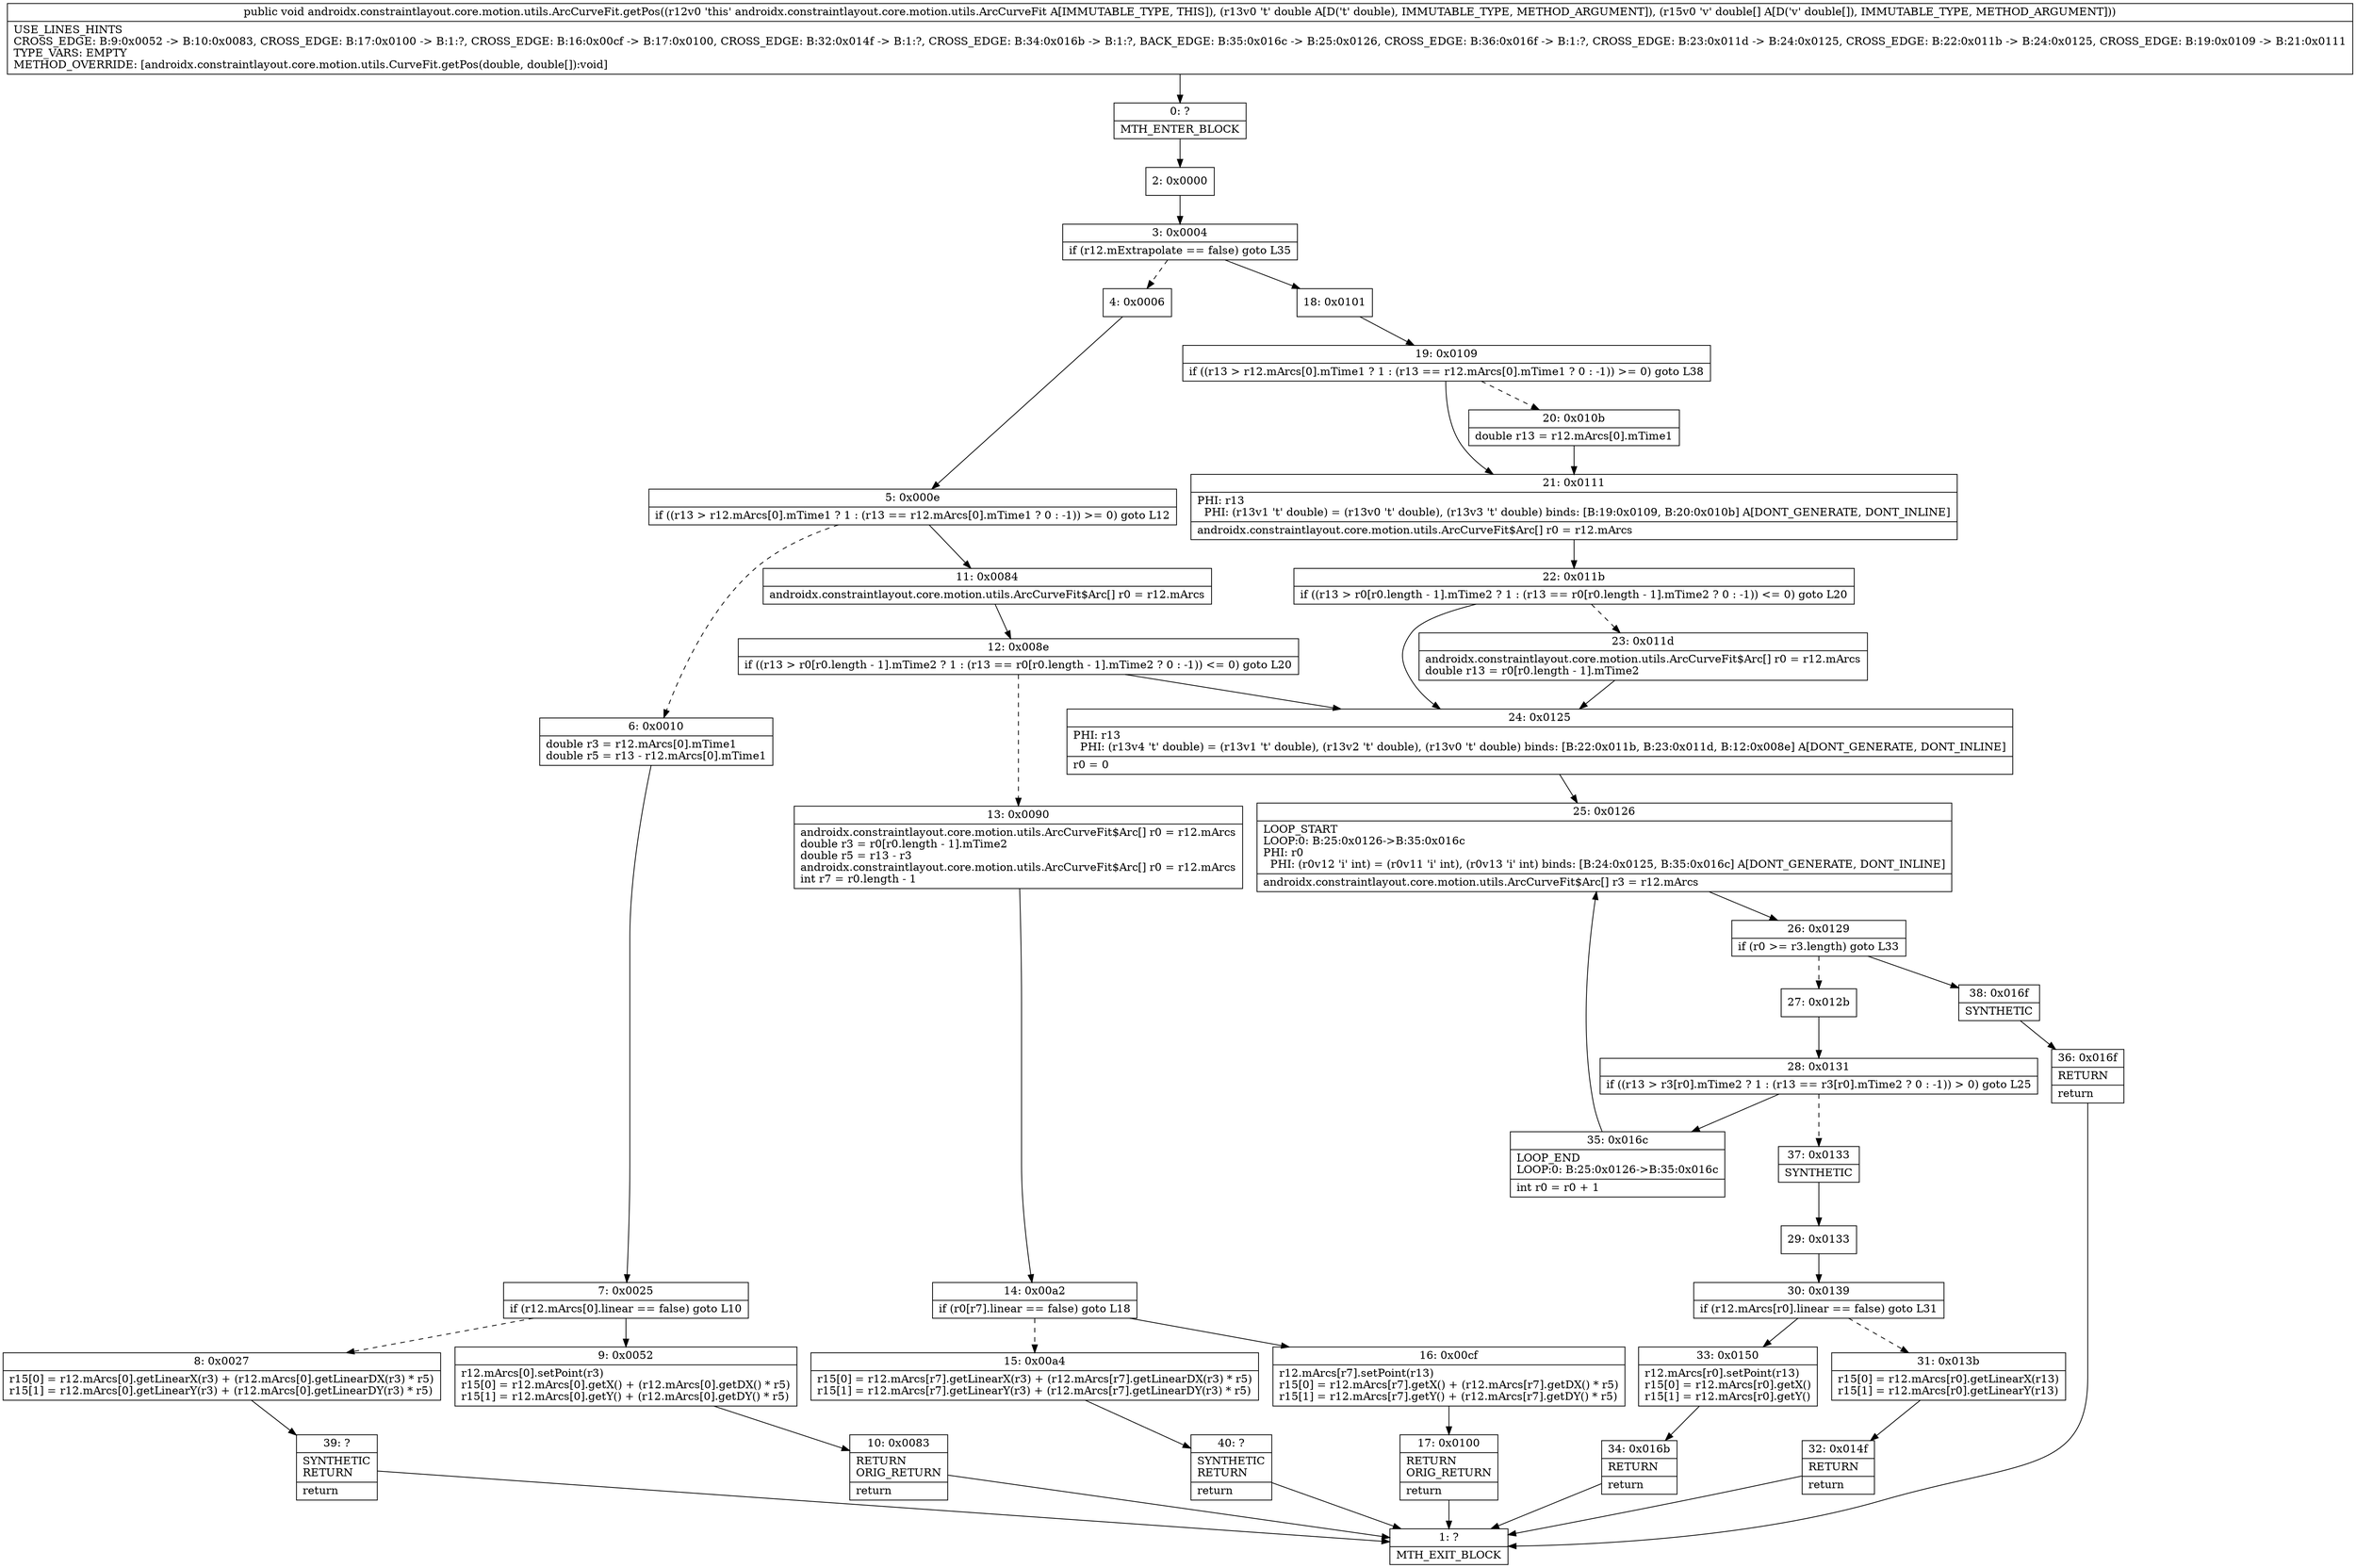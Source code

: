digraph "CFG forandroidx.constraintlayout.core.motion.utils.ArcCurveFit.getPos(D[D)V" {
Node_0 [shape=record,label="{0\:\ ?|MTH_ENTER_BLOCK\l}"];
Node_2 [shape=record,label="{2\:\ 0x0000}"];
Node_3 [shape=record,label="{3\:\ 0x0004|if (r12.mExtrapolate == false) goto L35\l}"];
Node_4 [shape=record,label="{4\:\ 0x0006}"];
Node_5 [shape=record,label="{5\:\ 0x000e|if ((r13 \> r12.mArcs[0].mTime1 ? 1 : (r13 == r12.mArcs[0].mTime1 ? 0 : \-1)) \>= 0) goto L12\l}"];
Node_6 [shape=record,label="{6\:\ 0x0010|double r3 = r12.mArcs[0].mTime1\ldouble r5 = r13 \- r12.mArcs[0].mTime1\l}"];
Node_7 [shape=record,label="{7\:\ 0x0025|if (r12.mArcs[0].linear == false) goto L10\l}"];
Node_8 [shape=record,label="{8\:\ 0x0027|r15[0] = r12.mArcs[0].getLinearX(r3) + (r12.mArcs[0].getLinearDX(r3) * r5)\lr15[1] = r12.mArcs[0].getLinearY(r3) + (r12.mArcs[0].getLinearDY(r3) * r5)\l}"];
Node_39 [shape=record,label="{39\:\ ?|SYNTHETIC\lRETURN\l|return\l}"];
Node_1 [shape=record,label="{1\:\ ?|MTH_EXIT_BLOCK\l}"];
Node_9 [shape=record,label="{9\:\ 0x0052|r12.mArcs[0].setPoint(r3)\lr15[0] = r12.mArcs[0].getX() + (r12.mArcs[0].getDX() * r5)\lr15[1] = r12.mArcs[0].getY() + (r12.mArcs[0].getDY() * r5)\l}"];
Node_10 [shape=record,label="{10\:\ 0x0083|RETURN\lORIG_RETURN\l|return\l}"];
Node_11 [shape=record,label="{11\:\ 0x0084|androidx.constraintlayout.core.motion.utils.ArcCurveFit$Arc[] r0 = r12.mArcs\l}"];
Node_12 [shape=record,label="{12\:\ 0x008e|if ((r13 \> r0[r0.length \- 1].mTime2 ? 1 : (r13 == r0[r0.length \- 1].mTime2 ? 0 : \-1)) \<= 0) goto L20\l}"];
Node_13 [shape=record,label="{13\:\ 0x0090|androidx.constraintlayout.core.motion.utils.ArcCurveFit$Arc[] r0 = r12.mArcs\ldouble r3 = r0[r0.length \- 1].mTime2\ldouble r5 = r13 \- r3\landroidx.constraintlayout.core.motion.utils.ArcCurveFit$Arc[] r0 = r12.mArcs\lint r7 = r0.length \- 1\l}"];
Node_14 [shape=record,label="{14\:\ 0x00a2|if (r0[r7].linear == false) goto L18\l}"];
Node_15 [shape=record,label="{15\:\ 0x00a4|r15[0] = r12.mArcs[r7].getLinearX(r3) + (r12.mArcs[r7].getLinearDX(r3) * r5)\lr15[1] = r12.mArcs[r7].getLinearY(r3) + (r12.mArcs[r7].getLinearDY(r3) * r5)\l}"];
Node_40 [shape=record,label="{40\:\ ?|SYNTHETIC\lRETURN\l|return\l}"];
Node_16 [shape=record,label="{16\:\ 0x00cf|r12.mArcs[r7].setPoint(r13)\lr15[0] = r12.mArcs[r7].getX() + (r12.mArcs[r7].getDX() * r5)\lr15[1] = r12.mArcs[r7].getY() + (r12.mArcs[r7].getDY() * r5)\l}"];
Node_17 [shape=record,label="{17\:\ 0x0100|RETURN\lORIG_RETURN\l|return\l}"];
Node_24 [shape=record,label="{24\:\ 0x0125|PHI: r13 \l  PHI: (r13v4 't' double) = (r13v1 't' double), (r13v2 't' double), (r13v0 't' double) binds: [B:22:0x011b, B:23:0x011d, B:12:0x008e] A[DONT_GENERATE, DONT_INLINE]\l|r0 = 0\l}"];
Node_25 [shape=record,label="{25\:\ 0x0126|LOOP_START\lLOOP:0: B:25:0x0126\-\>B:35:0x016c\lPHI: r0 \l  PHI: (r0v12 'i' int) = (r0v11 'i' int), (r0v13 'i' int) binds: [B:24:0x0125, B:35:0x016c] A[DONT_GENERATE, DONT_INLINE]\l|androidx.constraintlayout.core.motion.utils.ArcCurveFit$Arc[] r3 = r12.mArcs\l}"];
Node_26 [shape=record,label="{26\:\ 0x0129|if (r0 \>= r3.length) goto L33\l}"];
Node_27 [shape=record,label="{27\:\ 0x012b}"];
Node_28 [shape=record,label="{28\:\ 0x0131|if ((r13 \> r3[r0].mTime2 ? 1 : (r13 == r3[r0].mTime2 ? 0 : \-1)) \> 0) goto L25\l}"];
Node_35 [shape=record,label="{35\:\ 0x016c|LOOP_END\lLOOP:0: B:25:0x0126\-\>B:35:0x016c\l|int r0 = r0 + 1\l}"];
Node_37 [shape=record,label="{37\:\ 0x0133|SYNTHETIC\l}"];
Node_29 [shape=record,label="{29\:\ 0x0133}"];
Node_30 [shape=record,label="{30\:\ 0x0139|if (r12.mArcs[r0].linear == false) goto L31\l}"];
Node_31 [shape=record,label="{31\:\ 0x013b|r15[0] = r12.mArcs[r0].getLinearX(r13)\lr15[1] = r12.mArcs[r0].getLinearY(r13)\l}"];
Node_32 [shape=record,label="{32\:\ 0x014f|RETURN\l|return\l}"];
Node_33 [shape=record,label="{33\:\ 0x0150|r12.mArcs[r0].setPoint(r13)\lr15[0] = r12.mArcs[r0].getX()\lr15[1] = r12.mArcs[r0].getY()\l}"];
Node_34 [shape=record,label="{34\:\ 0x016b|RETURN\l|return\l}"];
Node_38 [shape=record,label="{38\:\ 0x016f|SYNTHETIC\l}"];
Node_36 [shape=record,label="{36\:\ 0x016f|RETURN\l|return\l}"];
Node_18 [shape=record,label="{18\:\ 0x0101}"];
Node_19 [shape=record,label="{19\:\ 0x0109|if ((r13 \> r12.mArcs[0].mTime1 ? 1 : (r13 == r12.mArcs[0].mTime1 ? 0 : \-1)) \>= 0) goto L38\l}"];
Node_20 [shape=record,label="{20\:\ 0x010b|double r13 = r12.mArcs[0].mTime1\l}"];
Node_21 [shape=record,label="{21\:\ 0x0111|PHI: r13 \l  PHI: (r13v1 't' double) = (r13v0 't' double), (r13v3 't' double) binds: [B:19:0x0109, B:20:0x010b] A[DONT_GENERATE, DONT_INLINE]\l|androidx.constraintlayout.core.motion.utils.ArcCurveFit$Arc[] r0 = r12.mArcs\l}"];
Node_22 [shape=record,label="{22\:\ 0x011b|if ((r13 \> r0[r0.length \- 1].mTime2 ? 1 : (r13 == r0[r0.length \- 1].mTime2 ? 0 : \-1)) \<= 0) goto L20\l}"];
Node_23 [shape=record,label="{23\:\ 0x011d|androidx.constraintlayout.core.motion.utils.ArcCurveFit$Arc[] r0 = r12.mArcs\ldouble r13 = r0[r0.length \- 1].mTime2\l}"];
MethodNode[shape=record,label="{public void androidx.constraintlayout.core.motion.utils.ArcCurveFit.getPos((r12v0 'this' androidx.constraintlayout.core.motion.utils.ArcCurveFit A[IMMUTABLE_TYPE, THIS]), (r13v0 't' double A[D('t' double), IMMUTABLE_TYPE, METHOD_ARGUMENT]), (r15v0 'v' double[] A[D('v' double[]), IMMUTABLE_TYPE, METHOD_ARGUMENT]))  | USE_LINES_HINTS\lCROSS_EDGE: B:9:0x0052 \-\> B:10:0x0083, CROSS_EDGE: B:17:0x0100 \-\> B:1:?, CROSS_EDGE: B:16:0x00cf \-\> B:17:0x0100, CROSS_EDGE: B:32:0x014f \-\> B:1:?, CROSS_EDGE: B:34:0x016b \-\> B:1:?, BACK_EDGE: B:35:0x016c \-\> B:25:0x0126, CROSS_EDGE: B:36:0x016f \-\> B:1:?, CROSS_EDGE: B:23:0x011d \-\> B:24:0x0125, CROSS_EDGE: B:22:0x011b \-\> B:24:0x0125, CROSS_EDGE: B:19:0x0109 \-\> B:21:0x0111\lTYPE_VARS: EMPTY\lMETHOD_OVERRIDE: [androidx.constraintlayout.core.motion.utils.CurveFit.getPos(double, double[]):void]\l}"];
MethodNode -> Node_0;Node_0 -> Node_2;
Node_2 -> Node_3;
Node_3 -> Node_4[style=dashed];
Node_3 -> Node_18;
Node_4 -> Node_5;
Node_5 -> Node_6[style=dashed];
Node_5 -> Node_11;
Node_6 -> Node_7;
Node_7 -> Node_8[style=dashed];
Node_7 -> Node_9;
Node_8 -> Node_39;
Node_39 -> Node_1;
Node_9 -> Node_10;
Node_10 -> Node_1;
Node_11 -> Node_12;
Node_12 -> Node_13[style=dashed];
Node_12 -> Node_24;
Node_13 -> Node_14;
Node_14 -> Node_15[style=dashed];
Node_14 -> Node_16;
Node_15 -> Node_40;
Node_40 -> Node_1;
Node_16 -> Node_17;
Node_17 -> Node_1;
Node_24 -> Node_25;
Node_25 -> Node_26;
Node_26 -> Node_27[style=dashed];
Node_26 -> Node_38;
Node_27 -> Node_28;
Node_28 -> Node_35;
Node_28 -> Node_37[style=dashed];
Node_35 -> Node_25;
Node_37 -> Node_29;
Node_29 -> Node_30;
Node_30 -> Node_31[style=dashed];
Node_30 -> Node_33;
Node_31 -> Node_32;
Node_32 -> Node_1;
Node_33 -> Node_34;
Node_34 -> Node_1;
Node_38 -> Node_36;
Node_36 -> Node_1;
Node_18 -> Node_19;
Node_19 -> Node_20[style=dashed];
Node_19 -> Node_21;
Node_20 -> Node_21;
Node_21 -> Node_22;
Node_22 -> Node_23[style=dashed];
Node_22 -> Node_24;
Node_23 -> Node_24;
}

